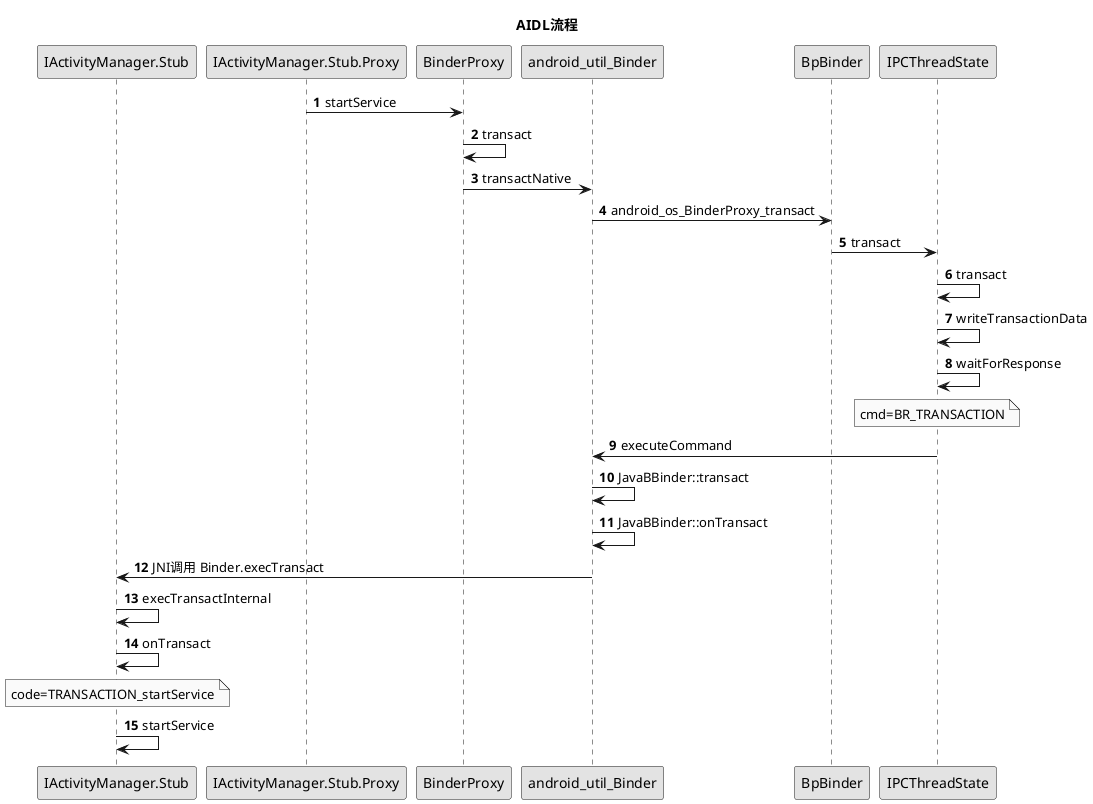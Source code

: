 @startuml
'https://plantuml.com/sequence-diagram
skinparam monochrome true
skinparam shadowing false
autonumber
title AIDL流程
participant IActivityManager.Stub

IActivityManager.Stub.Proxy -> BinderProxy: startService
BinderProxy -> BinderProxy: transact
BinderProxy -> android_util_Binder: transactNative
android_util_Binder -> BpBinder: android_os_BinderProxy_transact
BpBinder -> IPCThreadState: transact
IPCThreadState -> IPCThreadState: transact
IPCThreadState -> IPCThreadState: writeTransactionData
IPCThreadState -> IPCThreadState: waitForResponse

note over IPCThreadState: cmd=BR_TRANSACTION
IPCThreadState -> android_util_Binder: executeCommand
android_util_Binder -> android_util_Binder: JavaBBinder::transact
android_util_Binder -> android_util_Binder: JavaBBinder::onTransact
android_util_Binder -> IActivityManager.Stub: JNI调用 Binder.execTransact
IActivityManager.Stub -> IActivityManager.Stub: execTransactInternal
IActivityManager.Stub -> IActivityManager.Stub: onTransact

note over IActivityManager.Stub: code=TRANSACTION_startService
IActivityManager.Stub -> IActivityManager.Stub: startService
@enduml